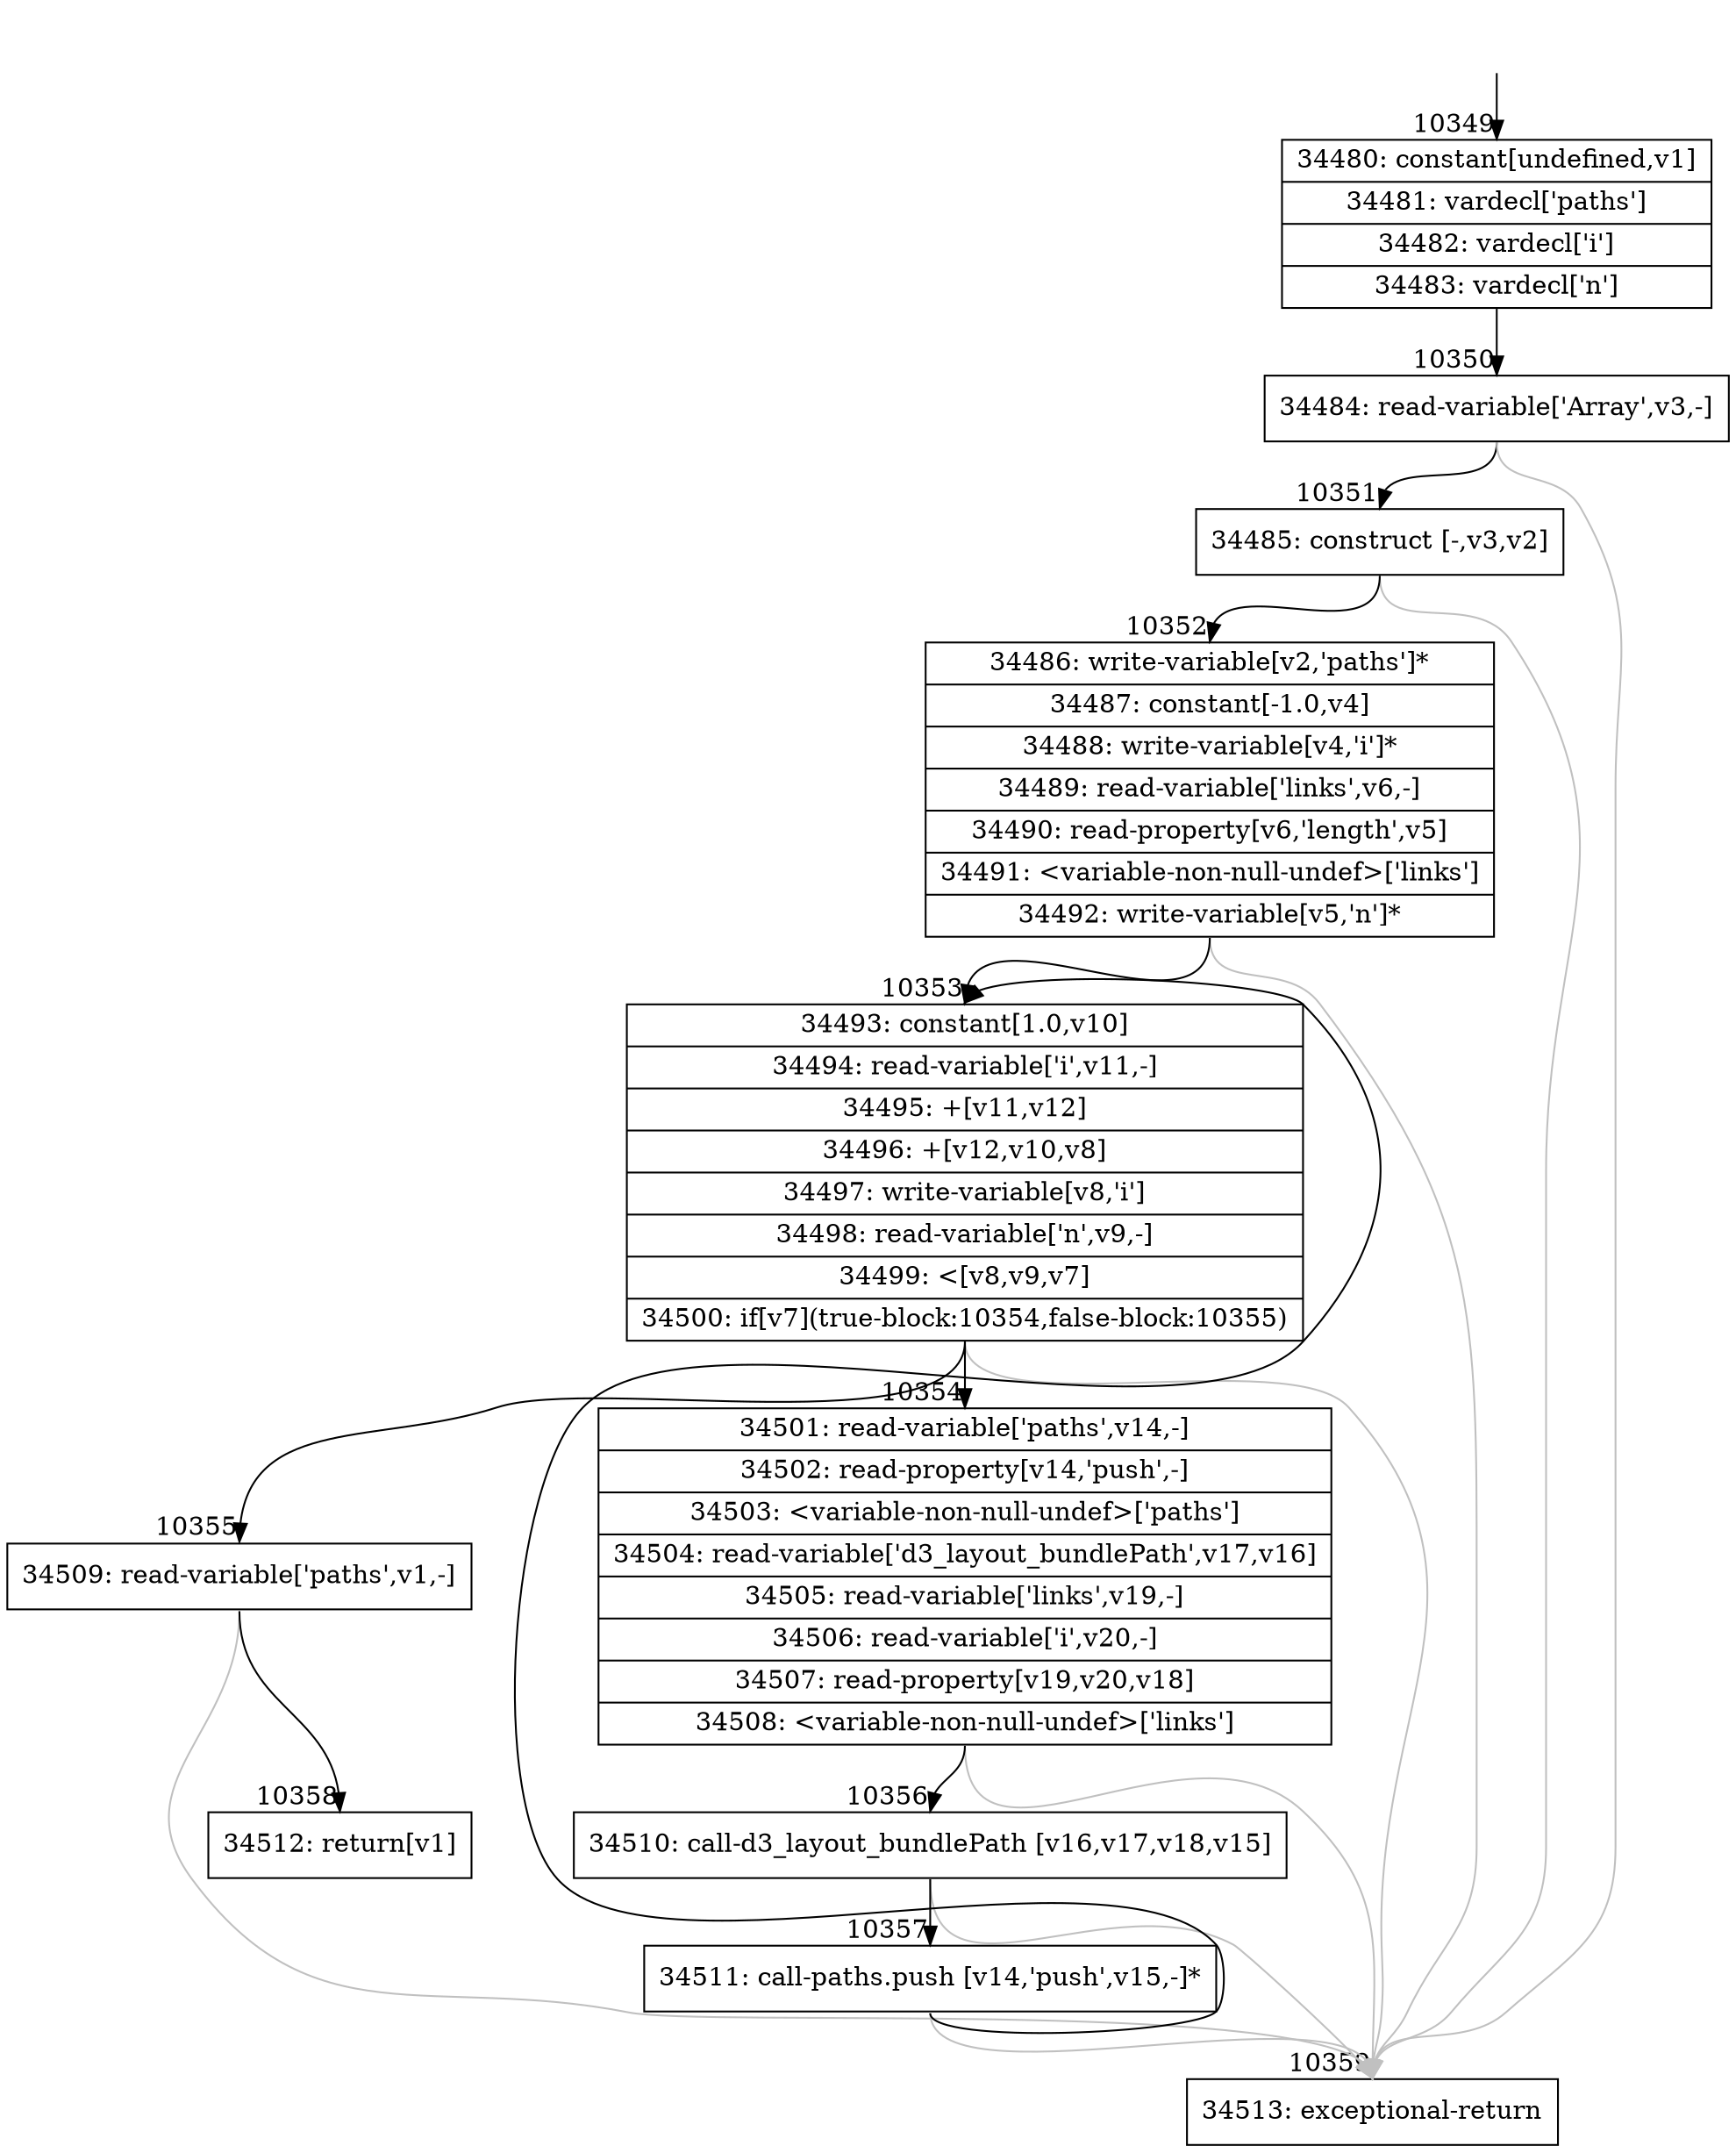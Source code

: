 digraph {
rankdir="TD"
BB_entry951[shape=none,label=""];
BB_entry951 -> BB10349 [tailport=s, headport=n, headlabel="    10349"]
BB10349 [shape=record label="{34480: constant[undefined,v1]|34481: vardecl['paths']|34482: vardecl['i']|34483: vardecl['n']}" ] 
BB10349 -> BB10350 [tailport=s, headport=n, headlabel="      10350"]
BB10350 [shape=record label="{34484: read-variable['Array',v3,-]}" ] 
BB10350 -> BB10351 [tailport=s, headport=n, headlabel="      10351"]
BB10350 -> BB10359 [tailport=s, headport=n, color=gray, headlabel="      10359"]
BB10351 [shape=record label="{34485: construct [-,v3,v2]}" ] 
BB10351 -> BB10352 [tailport=s, headport=n, headlabel="      10352"]
BB10351 -> BB10359 [tailport=s, headport=n, color=gray]
BB10352 [shape=record label="{34486: write-variable[v2,'paths']*|34487: constant[-1.0,v4]|34488: write-variable[v4,'i']*|34489: read-variable['links',v6,-]|34490: read-property[v6,'length',v5]|34491: \<variable-non-null-undef\>['links']|34492: write-variable[v5,'n']*}" ] 
BB10352 -> BB10353 [tailport=s, headport=n, headlabel="      10353"]
BB10352 -> BB10359 [tailport=s, headport=n, color=gray]
BB10353 [shape=record label="{34493: constant[1.0,v10]|34494: read-variable['i',v11,-]|34495: +[v11,v12]|34496: +[v12,v10,v8]|34497: write-variable[v8,'i']|34498: read-variable['n',v9,-]|34499: \<[v8,v9,v7]|34500: if[v7](true-block:10354,false-block:10355)}" ] 
BB10353 -> BB10354 [tailport=s, headport=n, headlabel="      10354"]
BB10353 -> BB10355 [tailport=s, headport=n, headlabel="      10355"]
BB10353 -> BB10359 [tailport=s, headport=n, color=gray]
BB10354 [shape=record label="{34501: read-variable['paths',v14,-]|34502: read-property[v14,'push',-]|34503: \<variable-non-null-undef\>['paths']|34504: read-variable['d3_layout_bundlePath',v17,v16]|34505: read-variable['links',v19,-]|34506: read-variable['i',v20,-]|34507: read-property[v19,v20,v18]|34508: \<variable-non-null-undef\>['links']}" ] 
BB10354 -> BB10356 [tailport=s, headport=n, headlabel="      10356"]
BB10354 -> BB10359 [tailport=s, headport=n, color=gray]
BB10355 [shape=record label="{34509: read-variable['paths',v1,-]}" ] 
BB10355 -> BB10358 [tailport=s, headport=n, headlabel="      10358"]
BB10355 -> BB10359 [tailport=s, headport=n, color=gray]
BB10356 [shape=record label="{34510: call-d3_layout_bundlePath [v16,v17,v18,v15]}" ] 
BB10356 -> BB10357 [tailport=s, headport=n, headlabel="      10357"]
BB10356 -> BB10359 [tailport=s, headport=n, color=gray]
BB10357 [shape=record label="{34511: call-paths.push [v14,'push',v15,-]*}" ] 
BB10357 -> BB10353 [tailport=s, headport=n]
BB10357 -> BB10359 [tailport=s, headport=n, color=gray]
BB10358 [shape=record label="{34512: return[v1]}" ] 
BB10359 [shape=record label="{34513: exceptional-return}" ] 
//#$~ 6058
}
